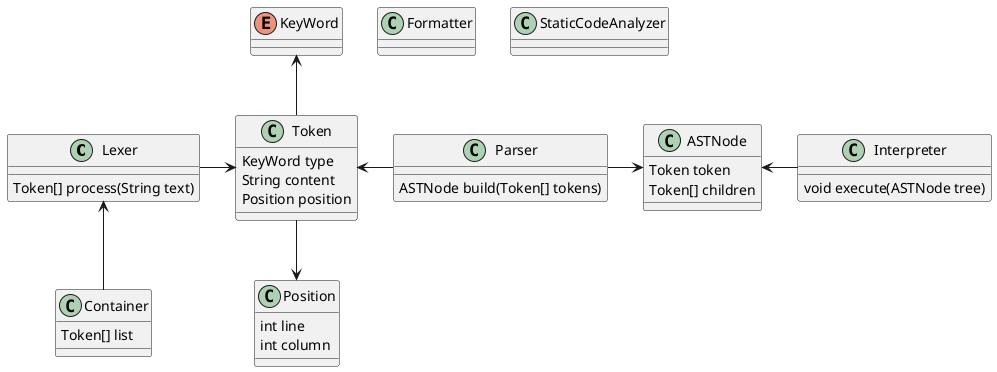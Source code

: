 @startuml
' ### INTERPRETER ###

class Lexer {
' Toma la String y la convierte en una lista de Tokens. Se encarga de identificar las palabras claves
Token[] process(String text)
}

class Token {
KeyWord type
String content
Position position
}

class Position {
int line
int column
}

enum KeyWord {}

class Parser {
' Toma la lista de Tokens y verifica si forman una estructura válida. De ser así, devuelve un AST
ASTNode build(Token[] tokens)
}

class ASTNode {
Token token
Token[] children
}

class Interpreter {
' Ejecuta el AST
void execute(ASTNode tree)
}

' ### FORMATTER ###

class Formatter {
' Aplica formato y convenciones al código, sin cambiar su funcionalidad
}

' ### STATIC CODE ANALYZER ###

class StaticCodeAnalyzer {
' Busca errores y malas prácticas
}

class Container{
Token[] list
}

Lexer -> Token
Token -up-> KeyWord
Token -down-> Position
Token <- Parser
Parser -> ASTNode
ASTNode <- Interpreter
Container -up-> Lexer
@enduml
